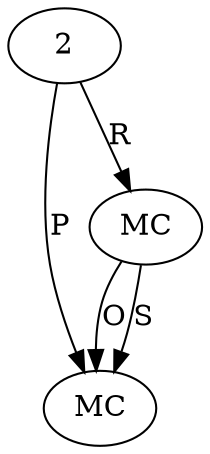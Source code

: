 digraph "AUG" {

  1 [ label="MC" s="collect()" t="IO" l="261" ];
  2 [ t="File" n="f" ];
  3 [ label="MC" s="isFile()" t="File" l="258" ];
  2 -> 1 [ label="P" ];
  3 -> 1 [ label="O" ];
  3 -> 1 [ label="S" ];
  2 -> 3 [ label="R" ];
}
